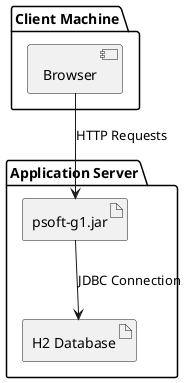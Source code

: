 @startuml

package "Client Machine" {
  [Browser]
}

package "Application Server" {
  artifact "psoft-g1.jar" as app
  artifact "H2 Database" as h2db
}

Browser --> app: HTTP Requests
app --> h2db: JDBC Connection

@enduml
